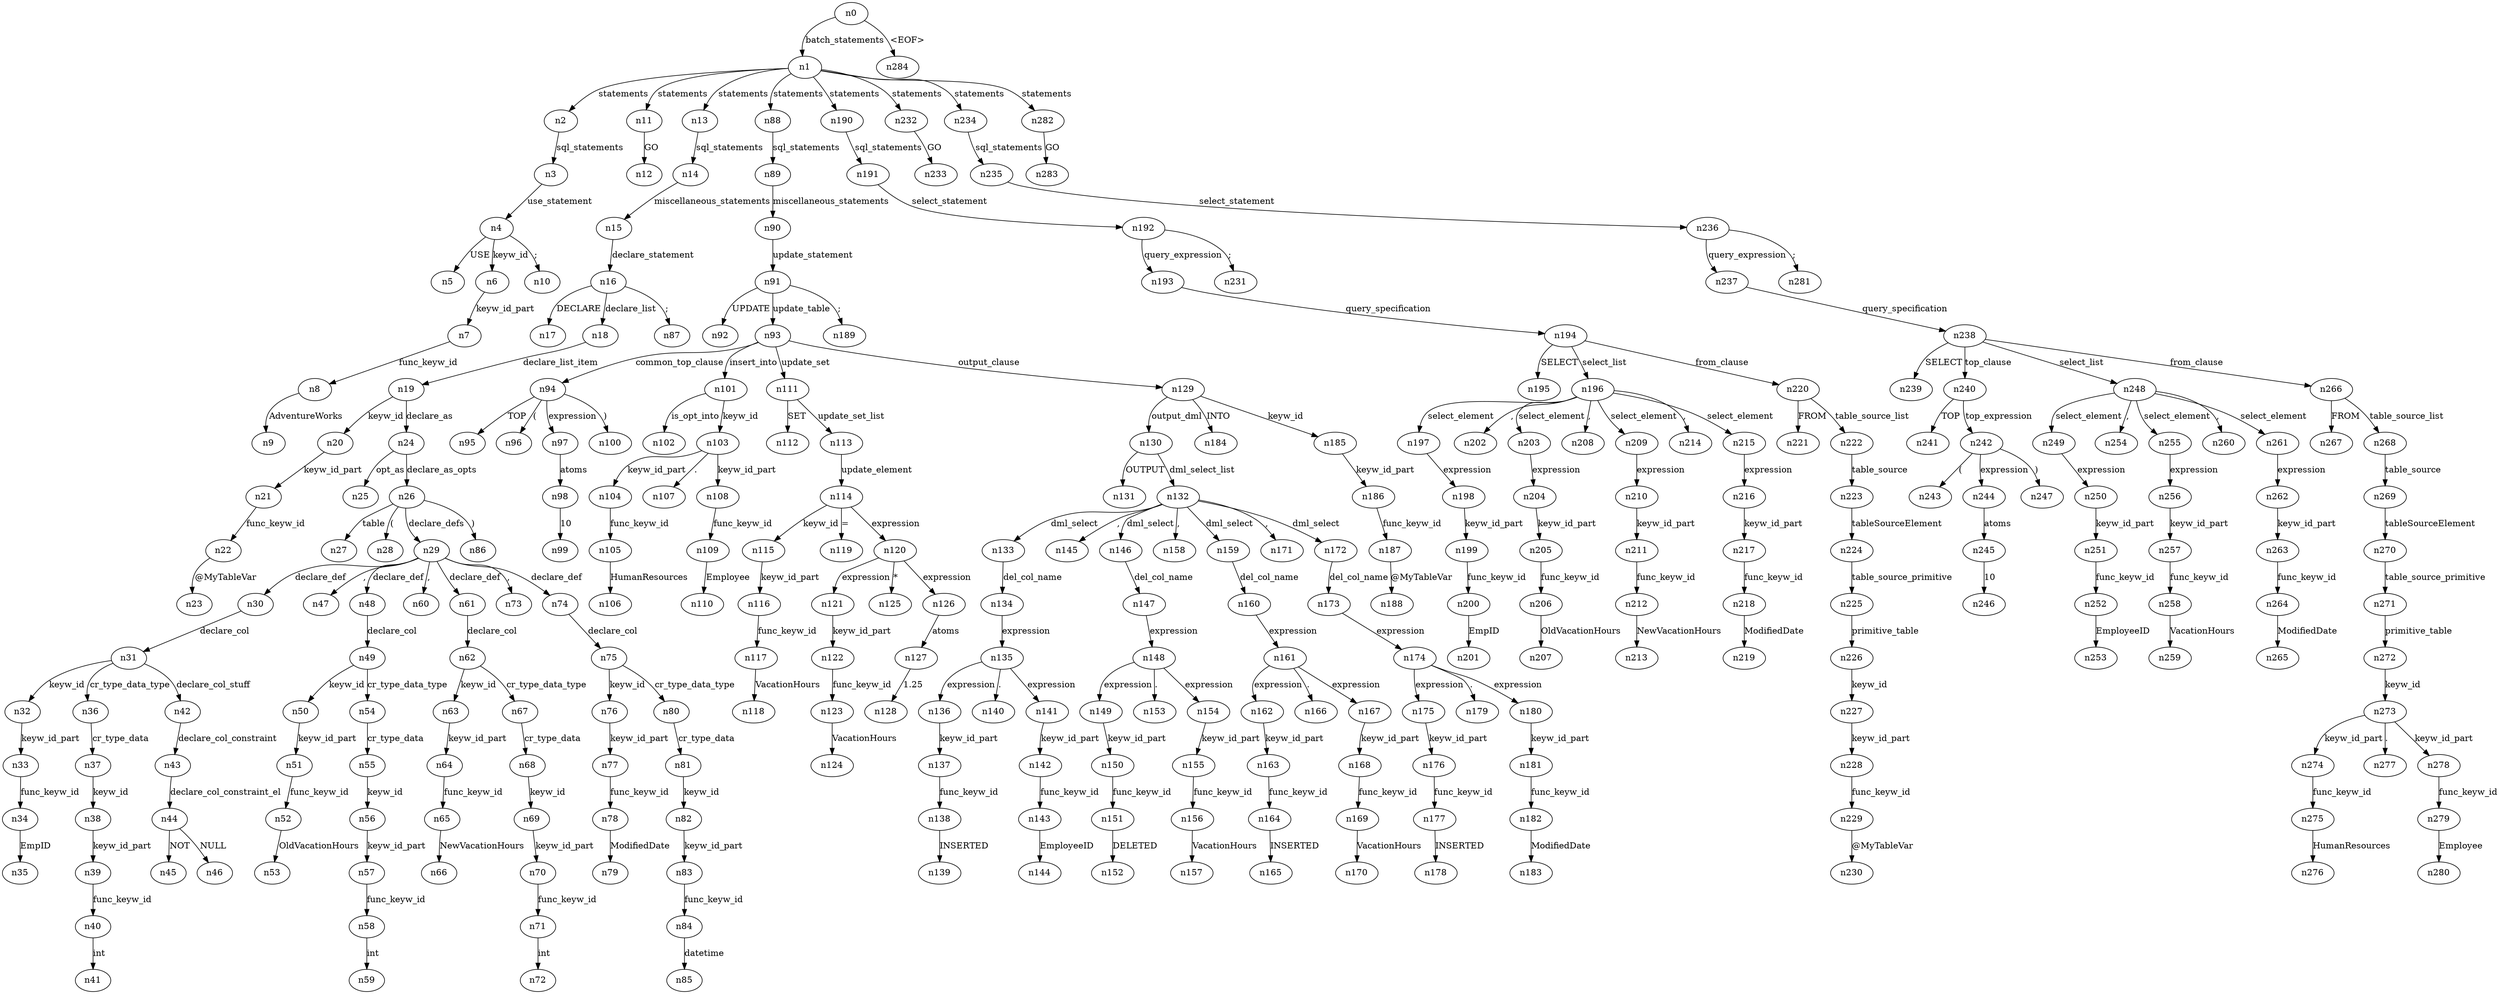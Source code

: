 digraph ParseTree {
  n0 -> n1 [label="batch_statements"];
  n1 -> n2 [label="statements"];
  n2 -> n3 [label="sql_statements"];
  n3 -> n4 [label="use_statement"];
  n4 -> n5 [label="USE"];
  n4 -> n6 [label="keyw_id"];
  n6 -> n7 [label="keyw_id_part"];
  n7 -> n8 [label="func_keyw_id"];
  n8 -> n9 [label="AdventureWorks"];
  n4 -> n10 [label=";"];
  n1 -> n11 [label="statements"];
  n11 -> n12 [label="GO"];
  n1 -> n13 [label="statements"];
  n13 -> n14 [label="sql_statements"];
  n14 -> n15 [label="miscellaneous_statements"];
  n15 -> n16 [label="declare_statement"];
  n16 -> n17 [label="DECLARE"];
  n16 -> n18 [label="declare_list"];
  n18 -> n19 [label="declare_list_item"];
  n19 -> n20 [label="keyw_id"];
  n20 -> n21 [label="keyw_id_part"];
  n21 -> n22 [label="func_keyw_id"];
  n22 -> n23 [label="@MyTableVar"];
  n19 -> n24 [label="declare_as"];
  n24 -> n25 [label="opt_as"];
  n24 -> n26 [label="declare_as_opts"];
  n26 -> n27 [label="table"];
  n26 -> n28 [label="("];
  n26 -> n29 [label="declare_defs"];
  n29 -> n30 [label="declare_def"];
  n30 -> n31 [label="declare_col"];
  n31 -> n32 [label="keyw_id"];
  n32 -> n33 [label="keyw_id_part"];
  n33 -> n34 [label="func_keyw_id"];
  n34 -> n35 [label="EmpID"];
  n31 -> n36 [label="cr_type_data_type"];
  n36 -> n37 [label="cr_type_data"];
  n37 -> n38 [label="keyw_id"];
  n38 -> n39 [label="keyw_id_part"];
  n39 -> n40 [label="func_keyw_id"];
  n40 -> n41 [label="int"];
  n31 -> n42 [label="declare_col_stuff"];
  n42 -> n43 [label="declare_col_constraint"];
  n43 -> n44 [label="declare_col_constraint_el"];
  n44 -> n45 [label="NOT"];
  n44 -> n46 [label="NULL"];
  n29 -> n47 [label=","];
  n29 -> n48 [label="declare_def"];
  n48 -> n49 [label="declare_col"];
  n49 -> n50 [label="keyw_id"];
  n50 -> n51 [label="keyw_id_part"];
  n51 -> n52 [label="func_keyw_id"];
  n52 -> n53 [label="OldVacationHours"];
  n49 -> n54 [label="cr_type_data_type"];
  n54 -> n55 [label="cr_type_data"];
  n55 -> n56 [label="keyw_id"];
  n56 -> n57 [label="keyw_id_part"];
  n57 -> n58 [label="func_keyw_id"];
  n58 -> n59 [label="int"];
  n29 -> n60 [label=","];
  n29 -> n61 [label="declare_def"];
  n61 -> n62 [label="declare_col"];
  n62 -> n63 [label="keyw_id"];
  n63 -> n64 [label="keyw_id_part"];
  n64 -> n65 [label="func_keyw_id"];
  n65 -> n66 [label="NewVacationHours"];
  n62 -> n67 [label="cr_type_data_type"];
  n67 -> n68 [label="cr_type_data"];
  n68 -> n69 [label="keyw_id"];
  n69 -> n70 [label="keyw_id_part"];
  n70 -> n71 [label="func_keyw_id"];
  n71 -> n72 [label="int"];
  n29 -> n73 [label=","];
  n29 -> n74 [label="declare_def"];
  n74 -> n75 [label="declare_col"];
  n75 -> n76 [label="keyw_id"];
  n76 -> n77 [label="keyw_id_part"];
  n77 -> n78 [label="func_keyw_id"];
  n78 -> n79 [label="ModifiedDate"];
  n75 -> n80 [label="cr_type_data_type"];
  n80 -> n81 [label="cr_type_data"];
  n81 -> n82 [label="keyw_id"];
  n82 -> n83 [label="keyw_id_part"];
  n83 -> n84 [label="func_keyw_id"];
  n84 -> n85 [label="datetime"];
  n26 -> n86 [label=")"];
  n16 -> n87 [label=";"];
  n1 -> n88 [label="statements"];
  n88 -> n89 [label="sql_statements"];
  n89 -> n90 [label="miscellaneous_statements"];
  n90 -> n91 [label="update_statement"];
  n91 -> n92 [label="UPDATE"];
  n91 -> n93 [label="update_table"];
  n93 -> n94 [label="common_top_clause"];
  n94 -> n95 [label="TOP"];
  n94 -> n96 [label="("];
  n94 -> n97 [label="expression"];
  n97 -> n98 [label="atoms"];
  n98 -> n99 [label="10"];
  n94 -> n100 [label=")"];
  n93 -> n101 [label="insert_into"];
  n101 -> n102 [label="is_opt_into"];
  n101 -> n103 [label="keyw_id"];
  n103 -> n104 [label="keyw_id_part"];
  n104 -> n105 [label="func_keyw_id"];
  n105 -> n106 [label="HumanResources"];
  n103 -> n107 [label="."];
  n103 -> n108 [label="keyw_id_part"];
  n108 -> n109 [label="func_keyw_id"];
  n109 -> n110 [label="Employee"];
  n93 -> n111 [label="update_set"];
  n111 -> n112 [label="SET"];
  n111 -> n113 [label="update_set_list"];
  n113 -> n114 [label="update_element"];
  n114 -> n115 [label="keyw_id"];
  n115 -> n116 [label="keyw_id_part"];
  n116 -> n117 [label="func_keyw_id"];
  n117 -> n118 [label="VacationHours"];
  n114 -> n119 [label="="];
  n114 -> n120 [label="expression"];
  n120 -> n121 [label="expression"];
  n121 -> n122 [label="keyw_id_part"];
  n122 -> n123 [label="func_keyw_id"];
  n123 -> n124 [label="VacationHours"];
  n120 -> n125 [label="*"];
  n120 -> n126 [label="expression"];
  n126 -> n127 [label="atoms"];
  n127 -> n128 [label="1.25"];
  n93 -> n129 [label="output_clause"];
  n129 -> n130 [label="output_dml"];
  n130 -> n131 [label="OUTPUT"];
  n130 -> n132 [label="dml_select_list"];
  n132 -> n133 [label="dml_select"];
  n133 -> n134 [label="del_col_name"];
  n134 -> n135 [label="expression"];
  n135 -> n136 [label="expression"];
  n136 -> n137 [label="keyw_id_part"];
  n137 -> n138 [label="func_keyw_id"];
  n138 -> n139 [label="INSERTED"];
  n135 -> n140 [label="."];
  n135 -> n141 [label="expression"];
  n141 -> n142 [label="keyw_id_part"];
  n142 -> n143 [label="func_keyw_id"];
  n143 -> n144 [label="EmployeeID"];
  n132 -> n145 [label=","];
  n132 -> n146 [label="dml_select"];
  n146 -> n147 [label="del_col_name"];
  n147 -> n148 [label="expression"];
  n148 -> n149 [label="expression"];
  n149 -> n150 [label="keyw_id_part"];
  n150 -> n151 [label="func_keyw_id"];
  n151 -> n152 [label="DELETED"];
  n148 -> n153 [label="."];
  n148 -> n154 [label="expression"];
  n154 -> n155 [label="keyw_id_part"];
  n155 -> n156 [label="func_keyw_id"];
  n156 -> n157 [label="VacationHours"];
  n132 -> n158 [label=","];
  n132 -> n159 [label="dml_select"];
  n159 -> n160 [label="del_col_name"];
  n160 -> n161 [label="expression"];
  n161 -> n162 [label="expression"];
  n162 -> n163 [label="keyw_id_part"];
  n163 -> n164 [label="func_keyw_id"];
  n164 -> n165 [label="INSERTED"];
  n161 -> n166 [label="."];
  n161 -> n167 [label="expression"];
  n167 -> n168 [label="keyw_id_part"];
  n168 -> n169 [label="func_keyw_id"];
  n169 -> n170 [label="VacationHours"];
  n132 -> n171 [label=","];
  n132 -> n172 [label="dml_select"];
  n172 -> n173 [label="del_col_name"];
  n173 -> n174 [label="expression"];
  n174 -> n175 [label="expression"];
  n175 -> n176 [label="keyw_id_part"];
  n176 -> n177 [label="func_keyw_id"];
  n177 -> n178 [label="INSERTED"];
  n174 -> n179 [label="."];
  n174 -> n180 [label="expression"];
  n180 -> n181 [label="keyw_id_part"];
  n181 -> n182 [label="func_keyw_id"];
  n182 -> n183 [label="ModifiedDate"];
  n129 -> n184 [label="INTO"];
  n129 -> n185 [label="keyw_id"];
  n185 -> n186 [label="keyw_id_part"];
  n186 -> n187 [label="func_keyw_id"];
  n187 -> n188 [label="@MyTableVar"];
  n91 -> n189 [label=";"];
  n1 -> n190 [label="statements"];
  n190 -> n191 [label="sql_statements"];
  n191 -> n192 [label="select_statement"];
  n192 -> n193 [label="query_expression"];
  n193 -> n194 [label="query_specification"];
  n194 -> n195 [label="SELECT"];
  n194 -> n196 [label="select_list"];
  n196 -> n197 [label="select_element"];
  n197 -> n198 [label="expression"];
  n198 -> n199 [label="keyw_id_part"];
  n199 -> n200 [label="func_keyw_id"];
  n200 -> n201 [label="EmpID"];
  n196 -> n202 [label=","];
  n196 -> n203 [label="select_element"];
  n203 -> n204 [label="expression"];
  n204 -> n205 [label="keyw_id_part"];
  n205 -> n206 [label="func_keyw_id"];
  n206 -> n207 [label="OldVacationHours"];
  n196 -> n208 [label=","];
  n196 -> n209 [label="select_element"];
  n209 -> n210 [label="expression"];
  n210 -> n211 [label="keyw_id_part"];
  n211 -> n212 [label="func_keyw_id"];
  n212 -> n213 [label="NewVacationHours"];
  n196 -> n214 [label=","];
  n196 -> n215 [label="select_element"];
  n215 -> n216 [label="expression"];
  n216 -> n217 [label="keyw_id_part"];
  n217 -> n218 [label="func_keyw_id"];
  n218 -> n219 [label="ModifiedDate"];
  n194 -> n220 [label="from_clause"];
  n220 -> n221 [label="FROM"];
  n220 -> n222 [label="table_source_list"];
  n222 -> n223 [label="table_source"];
  n223 -> n224 [label="tableSourceElement"];
  n224 -> n225 [label="table_source_primitive"];
  n225 -> n226 [label="primitive_table"];
  n226 -> n227 [label="keyw_id"];
  n227 -> n228 [label="keyw_id_part"];
  n228 -> n229 [label="func_keyw_id"];
  n229 -> n230 [label="@MyTableVar"];
  n192 -> n231 [label=";"];
  n1 -> n232 [label="statements"];
  n232 -> n233 [label="GO"];
  n1 -> n234 [label="statements"];
  n234 -> n235 [label="sql_statements"];
  n235 -> n236 [label="select_statement"];
  n236 -> n237 [label="query_expression"];
  n237 -> n238 [label="query_specification"];
  n238 -> n239 [label="SELECT"];
  n238 -> n240 [label="top_clause"];
  n240 -> n241 [label="TOP"];
  n240 -> n242 [label="top_expression"];
  n242 -> n243 [label="("];
  n242 -> n244 [label="expression"];
  n244 -> n245 [label="atoms"];
  n245 -> n246 [label="10"];
  n242 -> n247 [label=")"];
  n238 -> n248 [label="select_list"];
  n248 -> n249 [label="select_element"];
  n249 -> n250 [label="expression"];
  n250 -> n251 [label="keyw_id_part"];
  n251 -> n252 [label="func_keyw_id"];
  n252 -> n253 [label="EmployeeID"];
  n248 -> n254 [label=","];
  n248 -> n255 [label="select_element"];
  n255 -> n256 [label="expression"];
  n256 -> n257 [label="keyw_id_part"];
  n257 -> n258 [label="func_keyw_id"];
  n258 -> n259 [label="VacationHours"];
  n248 -> n260 [label=","];
  n248 -> n261 [label="select_element"];
  n261 -> n262 [label="expression"];
  n262 -> n263 [label="keyw_id_part"];
  n263 -> n264 [label="func_keyw_id"];
  n264 -> n265 [label="ModifiedDate"];
  n238 -> n266 [label="from_clause"];
  n266 -> n267 [label="FROM"];
  n266 -> n268 [label="table_source_list"];
  n268 -> n269 [label="table_source"];
  n269 -> n270 [label="tableSourceElement"];
  n270 -> n271 [label="table_source_primitive"];
  n271 -> n272 [label="primitive_table"];
  n272 -> n273 [label="keyw_id"];
  n273 -> n274 [label="keyw_id_part"];
  n274 -> n275 [label="func_keyw_id"];
  n275 -> n276 [label="HumanResources"];
  n273 -> n277 [label="."];
  n273 -> n278 [label="keyw_id_part"];
  n278 -> n279 [label="func_keyw_id"];
  n279 -> n280 [label="Employee"];
  n236 -> n281 [label=";"];
  n1 -> n282 [label="statements"];
  n282 -> n283 [label="GO"];
  n0 -> n284 [label="<EOF>"];
}